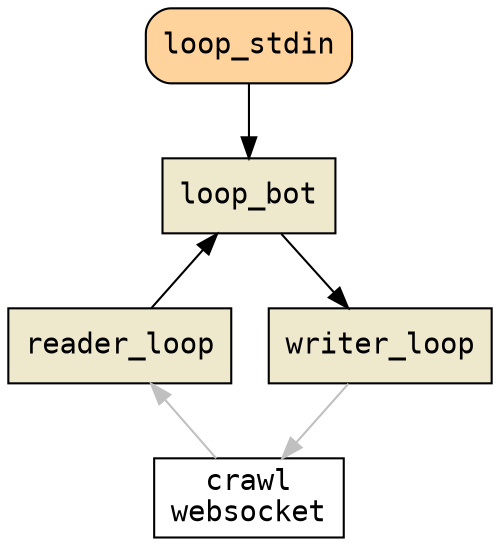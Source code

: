 digraph architecture {
    graph [fontname=monospace];
    node [fontname=monospace, shape=box];
    edge [fontname=monospace];

    loop_stdin [fillcolor=burlywood1, style="filled,rounded"]
    reader_loop [fillcolor=cornsilk2, style=filled]
    loop_bot [fillcolor=cornsilk2, style=filled]
    writer_loop [fillcolor=cornsilk2, style=filled]

    loop_stdin -> loop_bot;
    reader_loop -> loop_bot;
    loop_bot -> writer_loop;

    "crawl\nwebsocket" -> reader_loop [color=gray]
    writer_loop -> "crawl\nwebsocket" [color=gray]

    { rank=same; reader_loop writer_loop }
}
